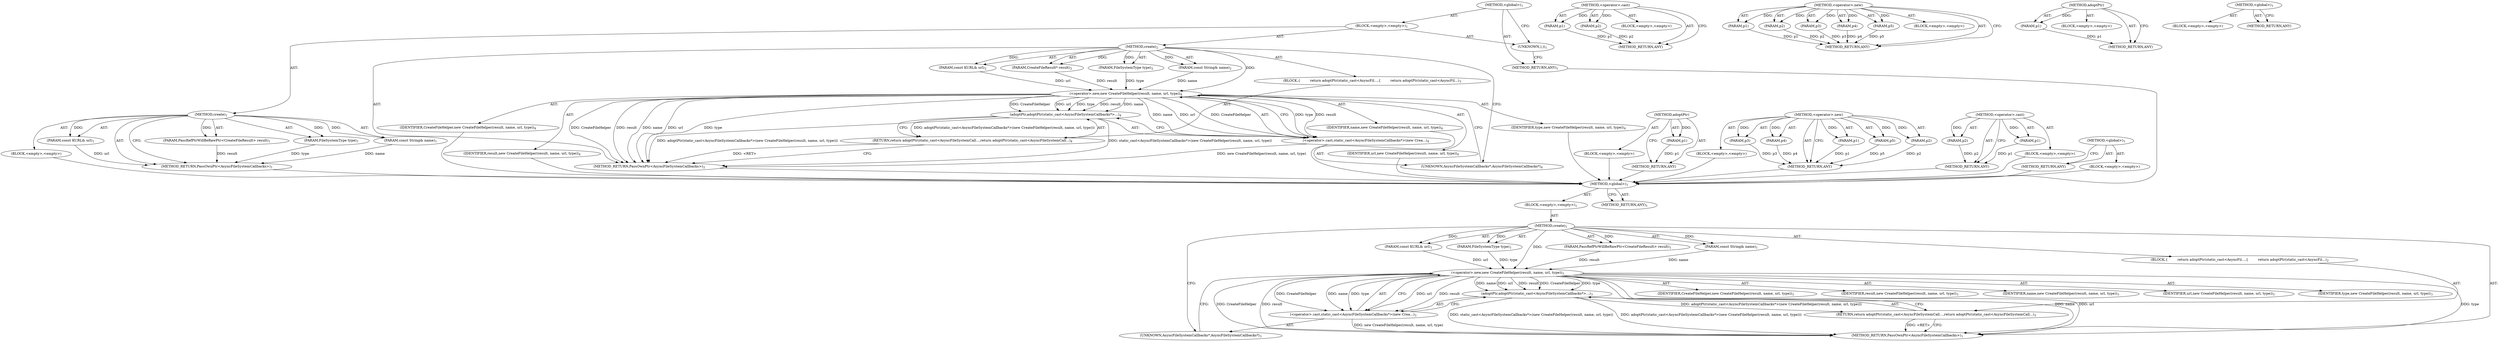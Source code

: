 digraph "create" {
vulnerable_6 [label=<(METHOD,&lt;global&gt;)<SUB>1</SUB>>];
vulnerable_7 [label=<(BLOCK,&lt;empty&gt;,&lt;empty&gt;)<SUB>1</SUB>>];
vulnerable_8 [label=<(METHOD,create)<SUB>1</SUB>>];
vulnerable_9 [label=<(PARAM,PassRefPtrWillBeRawPtr&lt;CreateFileResult&gt; result)<SUB>1</SUB>>];
vulnerable_10 [label=<(PARAM,const String&amp; name)<SUB>1</SUB>>];
vulnerable_11 [label=<(PARAM,const KURL&amp; url)<SUB>1</SUB>>];
vulnerable_12 [label=<(PARAM,FileSystemType type)<SUB>1</SUB>>];
vulnerable_13 [label=<(BLOCK,{
         return adoptPtr(static_cast&lt;AsyncFil...,{
         return adoptPtr(static_cast&lt;AsyncFil...)<SUB>2</SUB>>];
vulnerable_14 [label=<(RETURN,return adoptPtr(static_cast&lt;AsyncFileSystemCall...,return adoptPtr(static_cast&lt;AsyncFileSystemCall...)<SUB>3</SUB>>];
vulnerable_15 [label=<(adoptPtr,adoptPtr(static_cast&lt;AsyncFileSystemCallbacks*&gt;...)<SUB>3</SUB>>];
vulnerable_16 [label=<(&lt;operator&gt;.cast,static_cast&lt;AsyncFileSystemCallbacks*&gt;(new Crea...)<SUB>3</SUB>>];
vulnerable_17 [label=<(UNKNOWN,AsyncFileSystemCallbacks*,AsyncFileSystemCallbacks*)<SUB>3</SUB>>];
vulnerable_18 [label=<(&lt;operator&gt;.new,new CreateFileHelper(result, name, url, type))<SUB>3</SUB>>];
vulnerable_19 [label=<(IDENTIFIER,CreateFileHelper,new CreateFileHelper(result, name, url, type))<SUB>3</SUB>>];
vulnerable_20 [label=<(IDENTIFIER,result,new CreateFileHelper(result, name, url, type))<SUB>3</SUB>>];
vulnerable_21 [label=<(IDENTIFIER,name,new CreateFileHelper(result, name, url, type))<SUB>3</SUB>>];
vulnerable_22 [label=<(IDENTIFIER,url,new CreateFileHelper(result, name, url, type))<SUB>3</SUB>>];
vulnerable_23 [label=<(IDENTIFIER,type,new CreateFileHelper(result, name, url, type))<SUB>3</SUB>>];
vulnerable_24 [label=<(METHOD_RETURN,PassOwnPtr&lt;AsyncFileSystemCallbacks&gt;)<SUB>1</SUB>>];
vulnerable_26 [label=<(METHOD_RETURN,ANY)<SUB>1</SUB>>];
vulnerable_55 [label=<(METHOD,&lt;operator&gt;.cast)>];
vulnerable_56 [label=<(PARAM,p1)>];
vulnerable_57 [label=<(PARAM,p2)>];
vulnerable_58 [label=<(BLOCK,&lt;empty&gt;,&lt;empty&gt;)>];
vulnerable_59 [label=<(METHOD_RETURN,ANY)>];
vulnerable_60 [label=<(METHOD,&lt;operator&gt;.new)>];
vulnerable_61 [label=<(PARAM,p1)>];
vulnerable_62 [label=<(PARAM,p2)>];
vulnerable_63 [label=<(PARAM,p3)>];
vulnerable_64 [label=<(PARAM,p4)>];
vulnerable_65 [label=<(PARAM,p5)>];
vulnerable_66 [label=<(BLOCK,&lt;empty&gt;,&lt;empty&gt;)>];
vulnerable_67 [label=<(METHOD_RETURN,ANY)>];
vulnerable_51 [label=<(METHOD,adoptPtr)>];
vulnerable_52 [label=<(PARAM,p1)>];
vulnerable_53 [label=<(BLOCK,&lt;empty&gt;,&lt;empty&gt;)>];
vulnerable_54 [label=<(METHOD_RETURN,ANY)>];
vulnerable_45 [label=<(METHOD,&lt;global&gt;)<SUB>1</SUB>>];
vulnerable_46 [label=<(BLOCK,&lt;empty&gt;,&lt;empty&gt;)>];
vulnerable_47 [label=<(METHOD_RETURN,ANY)>];
fixed_6 [label=<(METHOD,&lt;global&gt;)<SUB>1</SUB>>];
fixed_7 [label=<(BLOCK,&lt;empty&gt;,&lt;empty&gt;)<SUB>1</SUB>>];
fixed_8 [label=<(METHOD,create)<SUB>1</SUB>>];
fixed_9 [label=<(PARAM,PassRefPtrWillBeRawPtr&lt;CreateFileResult&gt; result)<SUB>1</SUB>>];
fixed_10 [label=<(PARAM,const String&amp; name)<SUB>1</SUB>>];
fixed_11 [label=<(PARAM,const KURL&amp; url)<SUB>1</SUB>>];
fixed_12 [label=<(PARAM,FileSystemType type)<SUB>1</SUB>>];
fixed_13 [label=<(BLOCK,&lt;empty&gt;,&lt;empty&gt;)>];
fixed_14 [label=<(METHOD_RETURN,PassOwnPtr&lt;AsyncFileSystemCallbacks&gt;)<SUB>1</SUB>>];
fixed_16 [label=<(UNKNOWN,),))<SUB>1</SUB>>];
fixed_17 [label=<(METHOD,create)<SUB>2</SUB>>];
fixed_18 [label=<(PARAM,CreateFileResult* result)<SUB>2</SUB>>];
fixed_19 [label=<(PARAM,const String&amp; name)<SUB>2</SUB>>];
fixed_20 [label=<(PARAM,const KURL&amp; url)<SUB>2</SUB>>];
fixed_21 [label=<(PARAM,FileSystemType type)<SUB>2</SUB>>];
fixed_22 [label=<(BLOCK,{
         return adoptPtr(static_cast&lt;AsyncFil...,{
         return adoptPtr(static_cast&lt;AsyncFil...)<SUB>3</SUB>>];
fixed_23 [label=<(RETURN,return adoptPtr(static_cast&lt;AsyncFileSystemCall...,return adoptPtr(static_cast&lt;AsyncFileSystemCall...)<SUB>4</SUB>>];
fixed_24 [label=<(adoptPtr,adoptPtr(static_cast&lt;AsyncFileSystemCallbacks*&gt;...)<SUB>4</SUB>>];
fixed_25 [label=<(&lt;operator&gt;.cast,static_cast&lt;AsyncFileSystemCallbacks*&gt;(new Crea...)<SUB>4</SUB>>];
fixed_26 [label=<(UNKNOWN,AsyncFileSystemCallbacks*,AsyncFileSystemCallbacks*)<SUB>4</SUB>>];
fixed_27 [label=<(&lt;operator&gt;.new,new CreateFileHelper(result, name, url, type))<SUB>4</SUB>>];
fixed_28 [label=<(IDENTIFIER,CreateFileHelper,new CreateFileHelper(result, name, url, type))<SUB>4</SUB>>];
fixed_29 [label=<(IDENTIFIER,result,new CreateFileHelper(result, name, url, type))<SUB>4</SUB>>];
fixed_30 [label=<(IDENTIFIER,name,new CreateFileHelper(result, name, url, type))<SUB>4</SUB>>];
fixed_31 [label=<(IDENTIFIER,url,new CreateFileHelper(result, name, url, type))<SUB>4</SUB>>];
fixed_32 [label=<(IDENTIFIER,type,new CreateFileHelper(result, name, url, type))<SUB>4</SUB>>];
fixed_33 [label=<(METHOD_RETURN,PassOwnPtr&lt;AsyncFileSystemCallbacks&gt;)<SUB>2</SUB>>];
fixed_35 [label=<(METHOD_RETURN,ANY)<SUB>1</SUB>>];
fixed_62 [label=<(METHOD,adoptPtr)>];
fixed_63 [label=<(PARAM,p1)>];
fixed_64 [label=<(BLOCK,&lt;empty&gt;,&lt;empty&gt;)>];
fixed_65 [label=<(METHOD_RETURN,ANY)>];
fixed_71 [label=<(METHOD,&lt;operator&gt;.new)>];
fixed_72 [label=<(PARAM,p1)>];
fixed_73 [label=<(PARAM,p2)>];
fixed_74 [label=<(PARAM,p3)>];
fixed_75 [label=<(PARAM,p4)>];
fixed_76 [label=<(PARAM,p5)>];
fixed_77 [label=<(BLOCK,&lt;empty&gt;,&lt;empty&gt;)>];
fixed_78 [label=<(METHOD_RETURN,ANY)>];
fixed_66 [label=<(METHOD,&lt;operator&gt;.cast)>];
fixed_67 [label=<(PARAM,p1)>];
fixed_68 [label=<(PARAM,p2)>];
fixed_69 [label=<(BLOCK,&lt;empty&gt;,&lt;empty&gt;)>];
fixed_70 [label=<(METHOD_RETURN,ANY)>];
fixed_56 [label=<(METHOD,&lt;global&gt;)<SUB>1</SUB>>];
fixed_57 [label=<(BLOCK,&lt;empty&gt;,&lt;empty&gt;)>];
fixed_58 [label=<(METHOD_RETURN,ANY)>];
vulnerable_6 -> vulnerable_7  [key=0, label="AST: "];
vulnerable_6 -> vulnerable_26  [key=0, label="AST: "];
vulnerable_6 -> vulnerable_26  [key=1, label="CFG: "];
vulnerable_7 -> vulnerable_8  [key=0, label="AST: "];
vulnerable_8 -> vulnerable_9  [key=0, label="AST: "];
vulnerable_8 -> vulnerable_9  [key=1, label="DDG: "];
vulnerable_8 -> vulnerable_10  [key=0, label="AST: "];
vulnerable_8 -> vulnerable_10  [key=1, label="DDG: "];
vulnerable_8 -> vulnerable_11  [key=0, label="AST: "];
vulnerable_8 -> vulnerable_11  [key=1, label="DDG: "];
vulnerable_8 -> vulnerable_12  [key=0, label="AST: "];
vulnerable_8 -> vulnerable_12  [key=1, label="DDG: "];
vulnerable_8 -> vulnerable_13  [key=0, label="AST: "];
vulnerable_8 -> vulnerable_24  [key=0, label="AST: "];
vulnerable_8 -> vulnerable_17  [key=0, label="CFG: "];
vulnerable_8 -> vulnerable_18  [key=0, label="DDG: "];
vulnerable_9 -> vulnerable_18  [key=0, label="DDG: result"];
vulnerable_10 -> vulnerable_18  [key=0, label="DDG: name"];
vulnerable_11 -> vulnerable_18  [key=0, label="DDG: url"];
vulnerable_12 -> vulnerable_18  [key=0, label="DDG: type"];
vulnerable_13 -> vulnerable_14  [key=0, label="AST: "];
vulnerable_14 -> vulnerable_15  [key=0, label="AST: "];
vulnerable_14 -> vulnerable_24  [key=0, label="CFG: "];
vulnerable_14 -> vulnerable_24  [key=1, label="DDG: &lt;RET&gt;"];
vulnerable_15 -> vulnerable_16  [key=0, label="AST: "];
vulnerable_15 -> vulnerable_14  [key=0, label="CFG: "];
vulnerable_15 -> vulnerable_14  [key=1, label="DDG: adoptPtr(static_cast&lt;AsyncFileSystemCallbacks*&gt;(new CreateFileHelper(result, name, url, type)))"];
vulnerable_15 -> vulnerable_24  [key=0, label="DDG: static_cast&lt;AsyncFileSystemCallbacks*&gt;(new CreateFileHelper(result, name, url, type))"];
vulnerable_15 -> vulnerable_24  [key=1, label="DDG: adoptPtr(static_cast&lt;AsyncFileSystemCallbacks*&gt;(new CreateFileHelper(result, name, url, type)))"];
vulnerable_16 -> vulnerable_17  [key=0, label="AST: "];
vulnerable_16 -> vulnerable_18  [key=0, label="AST: "];
vulnerable_16 -> vulnerable_15  [key=0, label="CFG: "];
vulnerable_16 -> vulnerable_24  [key=0, label="DDG: new CreateFileHelper(result, name, url, type)"];
vulnerable_17 -> vulnerable_18  [key=0, label="CFG: "];
vulnerable_18 -> vulnerable_19  [key=0, label="AST: "];
vulnerable_18 -> vulnerable_20  [key=0, label="AST: "];
vulnerable_18 -> vulnerable_21  [key=0, label="AST: "];
vulnerable_18 -> vulnerable_22  [key=0, label="AST: "];
vulnerable_18 -> vulnerable_23  [key=0, label="AST: "];
vulnerable_18 -> vulnerable_16  [key=0, label="CFG: "];
vulnerable_18 -> vulnerable_16  [key=1, label="DDG: url"];
vulnerable_18 -> vulnerable_16  [key=2, label="DDG: result"];
vulnerable_18 -> vulnerable_16  [key=3, label="DDG: CreateFileHelper"];
vulnerable_18 -> vulnerable_16  [key=4, label="DDG: type"];
vulnerable_18 -> vulnerable_16  [key=5, label="DDG: name"];
vulnerable_18 -> vulnerable_24  [key=0, label="DDG: CreateFileHelper"];
vulnerable_18 -> vulnerable_24  [key=1, label="DDG: result"];
vulnerable_18 -> vulnerable_24  [key=2, label="DDG: name"];
vulnerable_18 -> vulnerable_24  [key=3, label="DDG: url"];
vulnerable_18 -> vulnerable_24  [key=4, label="DDG: type"];
vulnerable_18 -> vulnerable_15  [key=0, label="DDG: url"];
vulnerable_18 -> vulnerable_15  [key=1, label="DDG: result"];
vulnerable_18 -> vulnerable_15  [key=2, label="DDG: CreateFileHelper"];
vulnerable_18 -> vulnerable_15  [key=3, label="DDG: type"];
vulnerable_18 -> vulnerable_15  [key=4, label="DDG: name"];
vulnerable_55 -> vulnerable_56  [key=0, label="AST: "];
vulnerable_55 -> vulnerable_56  [key=1, label="DDG: "];
vulnerable_55 -> vulnerable_58  [key=0, label="AST: "];
vulnerable_55 -> vulnerable_57  [key=0, label="AST: "];
vulnerable_55 -> vulnerable_57  [key=1, label="DDG: "];
vulnerable_55 -> vulnerable_59  [key=0, label="AST: "];
vulnerable_55 -> vulnerable_59  [key=1, label="CFG: "];
vulnerable_56 -> vulnerable_59  [key=0, label="DDG: p1"];
vulnerable_57 -> vulnerable_59  [key=0, label="DDG: p2"];
vulnerable_60 -> vulnerable_61  [key=0, label="AST: "];
vulnerable_60 -> vulnerable_61  [key=1, label="DDG: "];
vulnerable_60 -> vulnerable_66  [key=0, label="AST: "];
vulnerable_60 -> vulnerable_62  [key=0, label="AST: "];
vulnerable_60 -> vulnerable_62  [key=1, label="DDG: "];
vulnerable_60 -> vulnerable_67  [key=0, label="AST: "];
vulnerable_60 -> vulnerable_67  [key=1, label="CFG: "];
vulnerable_60 -> vulnerable_63  [key=0, label="AST: "];
vulnerable_60 -> vulnerable_63  [key=1, label="DDG: "];
vulnerable_60 -> vulnerable_64  [key=0, label="AST: "];
vulnerable_60 -> vulnerable_64  [key=1, label="DDG: "];
vulnerable_60 -> vulnerable_65  [key=0, label="AST: "];
vulnerable_60 -> vulnerable_65  [key=1, label="DDG: "];
vulnerable_61 -> vulnerable_67  [key=0, label="DDG: p1"];
vulnerable_62 -> vulnerable_67  [key=0, label="DDG: p2"];
vulnerable_63 -> vulnerable_67  [key=0, label="DDG: p3"];
vulnerable_64 -> vulnerable_67  [key=0, label="DDG: p4"];
vulnerable_65 -> vulnerable_67  [key=0, label="DDG: p5"];
vulnerable_51 -> vulnerable_52  [key=0, label="AST: "];
vulnerable_51 -> vulnerable_52  [key=1, label="DDG: "];
vulnerable_51 -> vulnerable_53  [key=0, label="AST: "];
vulnerable_51 -> vulnerable_54  [key=0, label="AST: "];
vulnerable_51 -> vulnerable_54  [key=1, label="CFG: "];
vulnerable_52 -> vulnerable_54  [key=0, label="DDG: p1"];
vulnerable_45 -> vulnerable_46  [key=0, label="AST: "];
vulnerable_45 -> vulnerable_47  [key=0, label="AST: "];
vulnerable_45 -> vulnerable_47  [key=1, label="CFG: "];
fixed_6 -> fixed_7  [key=0, label="AST: "];
fixed_6 -> fixed_35  [key=0, label="AST: "];
fixed_6 -> fixed_16  [key=0, label="CFG: "];
fixed_7 -> fixed_8  [key=0, label="AST: "];
fixed_7 -> fixed_16  [key=0, label="AST: "];
fixed_7 -> fixed_17  [key=0, label="AST: "];
fixed_8 -> fixed_9  [key=0, label="AST: "];
fixed_8 -> fixed_9  [key=1, label="DDG: "];
fixed_8 -> fixed_10  [key=0, label="AST: "];
fixed_8 -> fixed_10  [key=1, label="DDG: "];
fixed_8 -> fixed_11  [key=0, label="AST: "];
fixed_8 -> fixed_11  [key=1, label="DDG: "];
fixed_8 -> fixed_12  [key=0, label="AST: "];
fixed_8 -> fixed_12  [key=1, label="DDG: "];
fixed_8 -> fixed_13  [key=0, label="AST: "];
fixed_8 -> fixed_14  [key=0, label="AST: "];
fixed_8 -> fixed_14  [key=1, label="CFG: "];
fixed_9 -> fixed_14  [key=0, label="DDG: result"];
fixed_10 -> fixed_14  [key=0, label="DDG: name"];
fixed_11 -> fixed_14  [key=0, label="DDG: url"];
fixed_12 -> fixed_14  [key=0, label="DDG: type"];
fixed_13 -> vulnerable_6  [key=0];
fixed_14 -> vulnerable_6  [key=0];
fixed_16 -> fixed_35  [key=0, label="CFG: "];
fixed_17 -> fixed_18  [key=0, label="AST: "];
fixed_17 -> fixed_18  [key=1, label="DDG: "];
fixed_17 -> fixed_19  [key=0, label="AST: "];
fixed_17 -> fixed_19  [key=1, label="DDG: "];
fixed_17 -> fixed_20  [key=0, label="AST: "];
fixed_17 -> fixed_20  [key=1, label="DDG: "];
fixed_17 -> fixed_21  [key=0, label="AST: "];
fixed_17 -> fixed_21  [key=1, label="DDG: "];
fixed_17 -> fixed_22  [key=0, label="AST: "];
fixed_17 -> fixed_33  [key=0, label="AST: "];
fixed_17 -> fixed_26  [key=0, label="CFG: "];
fixed_17 -> fixed_27  [key=0, label="DDG: "];
fixed_18 -> fixed_27  [key=0, label="DDG: result"];
fixed_19 -> fixed_27  [key=0, label="DDG: name"];
fixed_20 -> fixed_27  [key=0, label="DDG: url"];
fixed_21 -> fixed_27  [key=0, label="DDG: type"];
fixed_22 -> fixed_23  [key=0, label="AST: "];
fixed_23 -> fixed_24  [key=0, label="AST: "];
fixed_23 -> fixed_33  [key=0, label="CFG: "];
fixed_23 -> fixed_33  [key=1, label="DDG: &lt;RET&gt;"];
fixed_24 -> fixed_25  [key=0, label="AST: "];
fixed_24 -> fixed_23  [key=0, label="CFG: "];
fixed_24 -> fixed_23  [key=1, label="DDG: adoptPtr(static_cast&lt;AsyncFileSystemCallbacks*&gt;(new CreateFileHelper(result, name, url, type)))"];
fixed_24 -> fixed_33  [key=0, label="DDG: static_cast&lt;AsyncFileSystemCallbacks*&gt;(new CreateFileHelper(result, name, url, type))"];
fixed_24 -> fixed_33  [key=1, label="DDG: adoptPtr(static_cast&lt;AsyncFileSystemCallbacks*&gt;(new CreateFileHelper(result, name, url, type)))"];
fixed_25 -> fixed_26  [key=0, label="AST: "];
fixed_25 -> fixed_27  [key=0, label="AST: "];
fixed_25 -> fixed_24  [key=0, label="CFG: "];
fixed_25 -> fixed_33  [key=0, label="DDG: new CreateFileHelper(result, name, url, type)"];
fixed_26 -> fixed_27  [key=0, label="CFG: "];
fixed_27 -> fixed_28  [key=0, label="AST: "];
fixed_27 -> fixed_29  [key=0, label="AST: "];
fixed_27 -> fixed_30  [key=0, label="AST: "];
fixed_27 -> fixed_31  [key=0, label="AST: "];
fixed_27 -> fixed_32  [key=0, label="AST: "];
fixed_27 -> fixed_25  [key=0, label="CFG: "];
fixed_27 -> fixed_25  [key=1, label="DDG: type"];
fixed_27 -> fixed_25  [key=2, label="DDG: result"];
fixed_27 -> fixed_25  [key=3, label="DDG: name"];
fixed_27 -> fixed_25  [key=4, label="DDG: CreateFileHelper"];
fixed_27 -> fixed_25  [key=5, label="DDG: url"];
fixed_27 -> fixed_33  [key=0, label="DDG: CreateFileHelper"];
fixed_27 -> fixed_33  [key=1, label="DDG: result"];
fixed_27 -> fixed_33  [key=2, label="DDG: name"];
fixed_27 -> fixed_33  [key=3, label="DDG: url"];
fixed_27 -> fixed_33  [key=4, label="DDG: type"];
fixed_27 -> fixed_24  [key=0, label="DDG: type"];
fixed_27 -> fixed_24  [key=1, label="DDG: result"];
fixed_27 -> fixed_24  [key=2, label="DDG: name"];
fixed_27 -> fixed_24  [key=3, label="DDG: CreateFileHelper"];
fixed_27 -> fixed_24  [key=4, label="DDG: url"];
fixed_28 -> vulnerable_6  [key=0];
fixed_29 -> vulnerable_6  [key=0];
fixed_30 -> vulnerable_6  [key=0];
fixed_31 -> vulnerable_6  [key=0];
fixed_32 -> vulnerable_6  [key=0];
fixed_33 -> vulnerable_6  [key=0];
fixed_35 -> vulnerable_6  [key=0];
fixed_62 -> fixed_63  [key=0, label="AST: "];
fixed_62 -> fixed_63  [key=1, label="DDG: "];
fixed_62 -> fixed_64  [key=0, label="AST: "];
fixed_62 -> fixed_65  [key=0, label="AST: "];
fixed_62 -> fixed_65  [key=1, label="CFG: "];
fixed_63 -> fixed_65  [key=0, label="DDG: p1"];
fixed_64 -> vulnerable_6  [key=0];
fixed_65 -> vulnerable_6  [key=0];
fixed_71 -> fixed_72  [key=0, label="AST: "];
fixed_71 -> fixed_72  [key=1, label="DDG: "];
fixed_71 -> fixed_77  [key=0, label="AST: "];
fixed_71 -> fixed_73  [key=0, label="AST: "];
fixed_71 -> fixed_73  [key=1, label="DDG: "];
fixed_71 -> fixed_78  [key=0, label="AST: "];
fixed_71 -> fixed_78  [key=1, label="CFG: "];
fixed_71 -> fixed_74  [key=0, label="AST: "];
fixed_71 -> fixed_74  [key=1, label="DDG: "];
fixed_71 -> fixed_75  [key=0, label="AST: "];
fixed_71 -> fixed_75  [key=1, label="DDG: "];
fixed_71 -> fixed_76  [key=0, label="AST: "];
fixed_71 -> fixed_76  [key=1, label="DDG: "];
fixed_72 -> fixed_78  [key=0, label="DDG: p1"];
fixed_73 -> fixed_78  [key=0, label="DDG: p2"];
fixed_74 -> fixed_78  [key=0, label="DDG: p3"];
fixed_75 -> fixed_78  [key=0, label="DDG: p4"];
fixed_76 -> fixed_78  [key=0, label="DDG: p5"];
fixed_77 -> vulnerable_6  [key=0];
fixed_78 -> vulnerable_6  [key=0];
fixed_66 -> fixed_67  [key=0, label="AST: "];
fixed_66 -> fixed_67  [key=1, label="DDG: "];
fixed_66 -> fixed_69  [key=0, label="AST: "];
fixed_66 -> fixed_68  [key=0, label="AST: "];
fixed_66 -> fixed_68  [key=1, label="DDG: "];
fixed_66 -> fixed_70  [key=0, label="AST: "];
fixed_66 -> fixed_70  [key=1, label="CFG: "];
fixed_67 -> fixed_70  [key=0, label="DDG: p1"];
fixed_68 -> fixed_70  [key=0, label="DDG: p2"];
fixed_69 -> vulnerable_6  [key=0];
fixed_70 -> vulnerable_6  [key=0];
fixed_56 -> fixed_57  [key=0, label="AST: "];
fixed_56 -> fixed_58  [key=0, label="AST: "];
fixed_56 -> fixed_58  [key=1, label="CFG: "];
fixed_57 -> vulnerable_6  [key=0];
fixed_58 -> vulnerable_6  [key=0];
}
